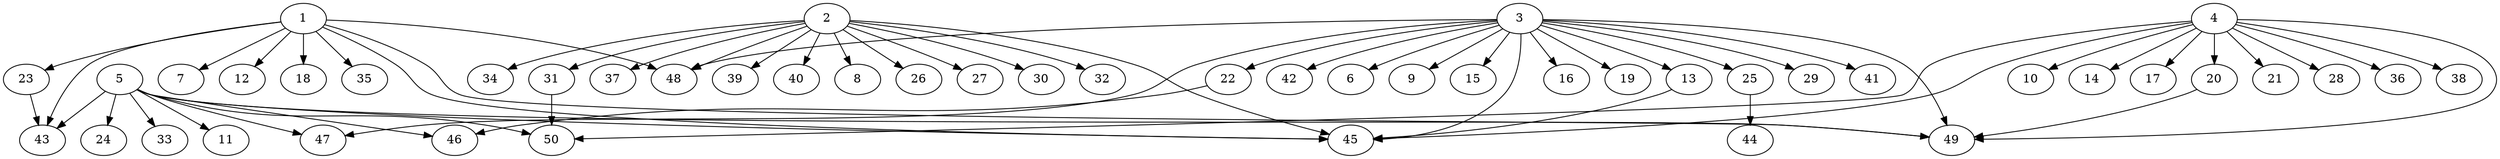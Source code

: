 // DAG automatically generated by daggen at Tue Jul 18 11:30:58 2017
// ./daggen --dot -n 50 --fat 0.8 --regular 0.2 --density 0.2 --jump 4 
digraph G {
  1 [size="68719476736", alpha="0.03"]
  1 -> 7 [size ="134217728"]
  1 -> 12 [size ="134217728"]
  1 -> 18 [size ="134217728"]
  1 -> 23 [size ="134217728"]
  1 -> 35 [size ="134217728"]
  1 -> 43 [size ="134217728"]
  1 -> 45 [size ="134217728"]
  1 -> 48 [size ="134217728"]
  1 -> 49 [size ="134217728"]
  2 [size="782757789696", alpha="0.03"]
  2 -> 8 [size ="679477248"]
  2 -> 26 [size ="679477248"]
  2 -> 27 [size ="679477248"]
  2 -> 30 [size ="679477248"]
  2 -> 31 [size ="679477248"]
  2 -> 32 [size ="679477248"]
  2 -> 34 [size ="679477248"]
  2 -> 37 [size ="679477248"]
  2 -> 39 [size ="679477248"]
  2 -> 40 [size ="679477248"]
  2 -> 45 [size ="679477248"]
  2 -> 48 [size ="679477248"]
  3 [size="21562322147", alpha="0.16"]
  3 -> 6 [size ="838860800"]
  3 -> 9 [size ="838860800"]
  3 -> 13 [size ="838860800"]
  3 -> 15 [size ="838860800"]
  3 -> 16 [size ="838860800"]
  3 -> 19 [size ="838860800"]
  3 -> 22 [size ="838860800"]
  3 -> 25 [size ="838860800"]
  3 -> 29 [size ="838860800"]
  3 -> 41 [size ="838860800"]
  3 -> 42 [size ="838860800"]
  3 -> 45 [size ="838860800"]
  3 -> 47 [size ="838860800"]
  3 -> 48 [size ="838860800"]
  3 -> 49 [size ="838860800"]
  4 [size="47899396197", alpha="0.01"]
  4 -> 10 [size ="838860800"]
  4 -> 14 [size ="838860800"]
  4 -> 17 [size ="838860800"]
  4 -> 20 [size ="838860800"]
  4 -> 21 [size ="838860800"]
  4 -> 28 [size ="838860800"]
  4 -> 36 [size ="838860800"]
  4 -> 38 [size ="838860800"]
  4 -> 45 [size ="838860800"]
  4 -> 49 [size ="838860800"]
  4 -> 50 [size ="838860800"]
  5 [size="134217728000", alpha="0.08"]
  5 -> 11 [size ="209715200"]
  5 -> 24 [size ="209715200"]
  5 -> 33 [size ="209715200"]
  5 -> 43 [size ="209715200"]
  5 -> 45 [size ="209715200"]
  5 -> 46 [size ="209715200"]
  5 -> 47 [size ="209715200"]
  5 -> 49 [size ="209715200"]
  5 -> 50 [size ="209715200"]
  6 [size="549755813888", alpha="0.10"]
  7 [size="134217728000", alpha="0.11"]
  8 [size="2799604498", alpha="0.10"]
  9 [size="1275029877532", alpha="0.17"]
  10 [size="13382113309", alpha="0.20"]
  11 [size="9050049141", alpha="0.08"]
  12 [size="54550133172", alpha="0.14"]
  13 [size="231928233984", alpha="0.03"]
  13 -> 45 [size ="301989888"]
  14 [size="41208029118", alpha="0.09"]
  15 [size="716278618", alpha="0.05"]
  16 [size="857733339840", alpha="0.15"]
  17 [size="541110365902", alpha="0.17"]
  18 [size="297071333449", alpha="0.20"]
  19 [size="34226190322", alpha="0.04"]
  20 [size="549755813888", alpha="0.05"]
  20 -> 49 [size ="536870912"]
  21 [size="26845433352", alpha="0.06"]
  22 [size="782757789696", alpha="0.18"]
  22 -> 46 [size ="679477248"]
  23 [size="6617724054", alpha="0.01"]
  23 -> 43 [size ="134217728"]
  24 [size="802569799044", alpha="0.10"]
  25 [size="68719476736", alpha="0.16"]
  25 -> 44 [size ="134217728"]
  26 [size="1073741824000", alpha="0.17"]
  27 [size="286427086504", alpha="0.10"]
  28 [size="45776318824", alpha="0.06"]
  29 [size="12486578241", alpha="0.17"]
  30 [size="28991029248", alpha="0.09"]
  31 [size="8589934592", alpha="0.16"]
  31 -> 50 [size ="33554432"]
  32 [size="549755813888", alpha="0.01"]
  33 [size="18757743131", alpha="0.11"]
  34 [size="782757789696", alpha="0.12"]
  35 [size="723917304232", alpha="0.19"]
  36 [size="134217728000", alpha="0.07"]
  37 [size="1322752669764", alpha="0.02"]
  38 [size="68719476736", alpha="0.08"]
  39 [size="782757789696", alpha="0.11"]
  40 [size="134217728000", alpha="0.01"]
  41 [size="28991029248", alpha="0.00"]
  42 [size="2090186404", alpha="0.20"]
  43 [size="134217728000", alpha="0.16"]
  44 [size="231928233984", alpha="0.08"]
  45 [size="2194978024", alpha="0.08"]
  46 [size="68719476736", alpha="0.02"]
  47 [size="28991029248", alpha="0.11"]
  48 [size="5995322387", alpha="0.14"]
  49 [size="197762003292", alpha="0.15"]
  50 [size="45380286211", alpha="0.11"]
}
